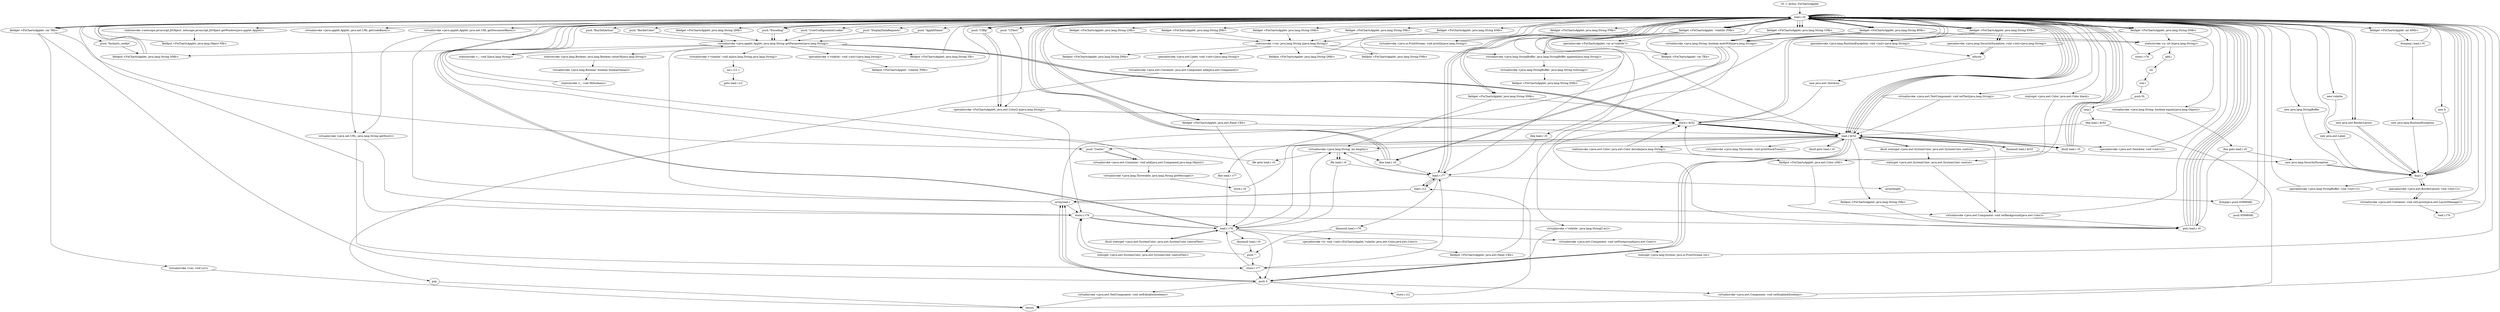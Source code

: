 digraph "" {
    "r0 := @this: FnChartsApplet"
    "load.r r0"
    "r0 := @this: FnChartsApplet"->"load.r r0";
    "push \"Encoding\""
    "load.r r0"->"push \"Encoding\"";
    "virtualinvoke <java.applet.Applet: java.lang.String getParameter(java.lang.String)>"
    "push \"Encoding\""->"virtualinvoke <java.applet.Applet: java.lang.String getParameter(java.lang.String)>";
    "staticinvoke <_: void I(java.lang.String)>"
    "virtualinvoke <java.applet.Applet: java.lang.String getParameter(java.lang.String)>"->"staticinvoke <_: void I(java.lang.String)>";
    "staticinvoke <_: void I(java.lang.String)>"->"load.r r0";
    "load.r r0"->"load.r r0";
    "push \"UserConfigurationCookie\""
    "load.r r0"->"push \"UserConfigurationCookie\"";
    "push \"UserConfigurationCookie\""->"virtualinvoke <java.applet.Applet: java.lang.String getParameter(java.lang.String)>";
    "fieldput <FnChartsApplet: java.lang.String NMb>"
    "virtualinvoke <java.applet.Applet: java.lang.String getParameter(java.lang.String)>"->"fieldput <FnChartsApplet: java.lang.String NMb>";
    "fieldput <FnChartsApplet: java.lang.String NMb>"->"load.r r0";
    "fieldget <FnChartsApplet: java.lang.String NMb>"
    "load.r r0"->"fieldget <FnChartsApplet: java.lang.String NMb>";
    "ifnull load.r r0"
    "fieldget <FnChartsApplet: java.lang.String NMb>"->"ifnull load.r r0";
    "ifnull load.r r0"->"load.r r0";
    "load.r r0"->"fieldget <FnChartsApplet: java.lang.String NMb>";
    "virtualinvoke <java.lang.String: int length()>"
    "fieldget <FnChartsApplet: java.lang.String NMb>"->"virtualinvoke <java.lang.String: int length()>";
    "ifne load.r r0"
    "virtualinvoke <java.lang.String: int length()>"->"ifne load.r r0";
    "ifne load.r r0"->"load.r r0";
    "push \"fncharts_cookie\""
    "load.r r0"->"push \"fncharts_cookie\"";
    "push \"fncharts_cookie\""->"fieldput <FnChartsApplet: java.lang.String NMb>";
    "fieldput <FnChartsApplet: java.lang.String NMb>"->"load.r r0";
    "push \"DisplayDataRequests\""
    "load.r r0"->"push \"DisplayDataRequests\"";
    "push \"DisplayDataRequests\""->"virtualinvoke <java.applet.Applet: java.lang.String getParameter(java.lang.String)>";
    "staticinvoke <java.lang.Boolean: java.lang.Boolean valueOf(java.lang.String)>"
    "virtualinvoke <java.applet.Applet: java.lang.String getParameter(java.lang.String)>"->"staticinvoke <java.lang.Boolean: java.lang.Boolean valueOf(java.lang.String)>";
    "virtualinvoke <java.lang.Boolean: boolean booleanValue()>"
    "staticinvoke <java.lang.Boolean: java.lang.Boolean valueOf(java.lang.String)>"->"virtualinvoke <java.lang.Boolean: boolean booleanValue()>";
    "staticinvoke <_: void H(boolean)>"
    "virtualinvoke <java.lang.Boolean: boolean booleanValue()>"->"staticinvoke <_: void H(boolean)>";
    "staticinvoke <_: void H(boolean)>"->"load.r r0";
    "load.r r0"->"load.r r0";
    "push \"AppletName\""
    "load.r r0"->"push \"AppletName\"";
    "push \"AppletName\""->"virtualinvoke <java.applet.Applet: java.lang.String getParameter(java.lang.String)>";
    "fieldput <FnChartsApplet: java.lang.String YIb>"
    "virtualinvoke <java.applet.Applet: java.lang.String getParameter(java.lang.String)>"->"fieldput <FnChartsApplet: java.lang.String YIb>";
    "fieldput <FnChartsApplet: java.lang.String YIb>"->"load.r r0";
    "load.r r0"->"load.r r0";
    "fieldget <FnChartsApplet: java.lang.String GMb>"
    "load.r r0"->"fieldget <FnChartsApplet: java.lang.String GMb>";
    "staticinvoke <var: java.lang.String j(java.lang.String)>"
    "fieldget <FnChartsApplet: java.lang.String GMb>"->"staticinvoke <var: java.lang.String j(java.lang.String)>";
    "fieldput <FnChartsApplet: java.lang.String DMb>"
    "staticinvoke <var: java.lang.String j(java.lang.String)>"->"fieldput <FnChartsApplet: java.lang.String DMb>";
    "fieldput <FnChartsApplet: java.lang.String DMb>"->"load.r r0";
    "load.r r0"->"load.r r0";
    "fieldget <FnChartsApplet: java.lang.String IMb>"
    "load.r r0"->"fieldget <FnChartsApplet: java.lang.String IMb>";
    "fieldget <FnChartsApplet: java.lang.String IMb>"->"staticinvoke <var: java.lang.String j(java.lang.String)>";
    "fieldput <FnChartsApplet: java.lang.String QMb>"
    "staticinvoke <var: java.lang.String j(java.lang.String)>"->"fieldput <FnChartsApplet: java.lang.String QMb>";
    "fieldput <FnChartsApplet: java.lang.String QMb>"->"load.r r0";
    "load.r r0"->"load.r r0";
    "staticinvoke <netscape.javascript.JSObject: netscape.javascript.JSObject getWindow(java.applet.Applet)>"
    "load.r r0"->"staticinvoke <netscape.javascript.JSObject: netscape.javascript.JSObject getWindow(java.applet.Applet)>";
    "fieldput <FnChartsApplet: java.lang.Object NIb>"
    "staticinvoke <netscape.javascript.JSObject: netscape.javascript.JSObject getWindow(java.applet.Applet)>"->"fieldput <FnChartsApplet: java.lang.Object NIb>";
    "fieldput <FnChartsApplet: java.lang.Object NIb>"->"load.r r0";
    "push \"BuySellAction\""
    "load.r r0"->"push \"BuySellAction\"";
    "push \"BuySellAction\""->"virtualinvoke <java.applet.Applet: java.lang.String getParameter(java.lang.String)>";
    "store.r $r52"
    "virtualinvoke <java.applet.Applet: java.lang.String getParameter(java.lang.String)>"->"store.r $r52";
    "load.r $r52"
    "store.r $r52"->"load.r $r52";
    "ifnull goto load.r r0"
    "load.r $r52"->"ifnull goto load.r r0";
    "ifnull goto load.r r0"->"load.r $r52";
    "load.r $r52"->"virtualinvoke <java.lang.String: int length()>";
    "ifle goto load.r r0"
    "virtualinvoke <java.lang.String: int length()>"->"ifle goto load.r r0";
    "ifle goto load.r r0"->"load.r r0";
    "load.r r0"->"load.r $r52";
    "fieldput <FnChartsApplet: java.lang.String rMb>"
    "load.r $r52"->"fieldput <FnChartsApplet: java.lang.String rMb>";
    "goto load.r r0"
    "fieldput <FnChartsApplet: java.lang.String rMb>"->"goto load.r r0";
    "goto load.r r0"->"load.r r0";
    "new java.lang.StringBuffer"
    "load.r r0"->"new java.lang.StringBuffer";
    "dup1.r"
    "new java.lang.StringBuffer"->"dup1.r";
    "specialinvoke <java.lang.StringBuffer: void <init>()>"
    "dup1.r"->"specialinvoke <java.lang.StringBuffer: void <init>()>";
    "specialinvoke <java.lang.StringBuffer: void <init>()>"->"load.r r0";
    "fieldget <FnChartsApplet: java.lang.String KMb>"
    "load.r r0"->"fieldget <FnChartsApplet: java.lang.String KMb>";
    "fieldget <FnChartsApplet: java.lang.String KMb>"->"staticinvoke <var: java.lang.String j(java.lang.String)>";
    "virtualinvoke <java.lang.StringBuffer: java.lang.StringBuffer append(java.lang.String)>"
    "staticinvoke <var: java.lang.String j(java.lang.String)>"->"virtualinvoke <java.lang.StringBuffer: java.lang.StringBuffer append(java.lang.String)>";
    "virtualinvoke <java.lang.StringBuffer: java.lang.StringBuffer append(java.lang.String)>"->"load.r r0";
    "fieldget <FnChartsApplet: java.lang.String DMb>"
    "load.r r0"->"fieldget <FnChartsApplet: java.lang.String DMb>";
    "fieldget <FnChartsApplet: java.lang.String DMb>"->"virtualinvoke <java.lang.StringBuffer: java.lang.StringBuffer append(java.lang.String)>";
    "virtualinvoke <java.lang.StringBuffer: java.lang.String toString()>"
    "virtualinvoke <java.lang.StringBuffer: java.lang.StringBuffer append(java.lang.String)>"->"virtualinvoke <java.lang.StringBuffer: java.lang.String toString()>";
    "fieldput <FnChartsApplet: java.lang.String EMb>"
    "virtualinvoke <java.lang.StringBuffer: java.lang.String toString()>"->"fieldput <FnChartsApplet: java.lang.String EMb>";
    "fieldput <FnChartsApplet: java.lang.String EMb>"->"load.r r0";
    "load.r r0"->"load.r r0";
    "fieldget <FnChartsApplet: java.lang.String LMb>"
    "load.r r0"->"fieldget <FnChartsApplet: java.lang.String LMb>";
    "fieldget <FnChartsApplet: java.lang.String LMb>"->"staticinvoke <var: java.lang.String j(java.lang.String)>";
    "fieldput <FnChartsApplet: java.lang.String FMb>"
    "staticinvoke <var: java.lang.String j(java.lang.String)>"->"fieldput <FnChartsApplet: java.lang.String FMb>";
    "fieldput <FnChartsApplet: java.lang.String FMb>"->"load.r r0";
    "push \"BorderColor\""
    "load.r r0"->"push \"BorderColor\"";
    "push \"BorderColor\""->"virtualinvoke <java.applet.Applet: java.lang.String getParameter(java.lang.String)>";
    "virtualinvoke <java.applet.Applet: java.lang.String getParameter(java.lang.String)>"->"store.r $r52";
    "store.r $r52"->"load.r $r52";
    "load.r $r52"->"ifnull load.r r0";
    "ifnull load.r r0"->"load.r r0";
    "load.r r0"->"load.r $r52";
    "staticinvoke <java.awt.Color: java.awt.Color decode(java.lang.String)>"
    "load.r $r52"->"staticinvoke <java.awt.Color: java.awt.Color decode(java.lang.String)>";
    "fieldput <FnChartsApplet: java.awt.Color yMb>"
    "staticinvoke <java.awt.Color: java.awt.Color decode(java.lang.String)>"->"fieldput <FnChartsApplet: java.awt.Color yMb>";
    "fieldput <FnChartsApplet: java.awt.Color yMb>"->"goto load.r r0";
    "goto load.r r0"->"load.r r0";
    "load.r r0"->"load.r r0";
    "fieldget <FnChartsApplet: java.lang.String QMb>"
    "load.r r0"->"fieldget <FnChartsApplet: java.lang.String QMb>";
    "fieldget <FnChartsApplet: java.lang.String QMb>"->"virtualinvoke <java.applet.Applet: java.lang.String getParameter(java.lang.String)>";
    "virtualinvoke <java.applet.Applet: java.lang.String getParameter(java.lang.String)>"->"store.r $r52";
    "store.r $r52"->"load.r $r52";
    "ifnonnull load.r $r52"
    "load.r $r52"->"ifnonnull load.r $r52";
    "new java.lang.SecurityException"
    "ifnonnull load.r $r52"->"new java.lang.SecurityException";
    "new java.lang.SecurityException"->"dup1.r";
    "dup1.r"->"load.r r0";
    "fieldget <FnChartsApplet: java.lang.String EMb>"
    "load.r r0"->"fieldget <FnChartsApplet: java.lang.String EMb>";
    "specialinvoke <java.lang.SecurityException: void <init>(java.lang.String)>"
    "fieldget <FnChartsApplet: java.lang.String EMb>"->"specialinvoke <java.lang.SecurityException: void <init>(java.lang.String)>";
    "athrow"
    "specialinvoke <java.lang.SecurityException: void <init>(java.lang.String)>"->"athrow";
    "new java.awt.TextArea"
    "athrow"->"new java.awt.TextArea";
    "new java.awt.TextArea"->"store.r $r52";
    "store.r $r52"->"load.r $r52";
    "specialinvoke <java.awt.TextArea: void <init>()>"
    "load.r $r52"->"specialinvoke <java.awt.TextArea: void <init>()>";
    "specialinvoke <java.awt.TextArea: void <init>()>"->"load.r r0";
    "new java.awt.BorderLayout"
    "load.r r0"->"new java.awt.BorderLayout";
    "new java.awt.BorderLayout"->"dup1.r";
    "specialinvoke <java.awt.BorderLayout: void <init>()>"
    "dup1.r"->"specialinvoke <java.awt.BorderLayout: void <init>()>";
    "virtualinvoke <java.awt.Container: void setLayout(java.awt.LayoutManager)>"
    "specialinvoke <java.awt.BorderLayout: void <init>()>"->"virtualinvoke <java.awt.Container: void setLayout(java.awt.LayoutManager)>";
    "virtualinvoke <java.awt.Container: void setLayout(java.awt.LayoutManager)>"->"load.r r0";
    "load.r r0"->"load.r $r52";
    "push \"Center\""
    "load.r $r52"->"push \"Center\"";
    "virtualinvoke <java.awt.Container: void add(java.awt.Component,java.lang.Object)>"
    "push \"Center\""->"virtualinvoke <java.awt.Container: void add(java.awt.Component,java.lang.Object)>";
    "virtualinvoke <java.lang.Throwable: java.lang.String getMessage()>"
    "virtualinvoke <java.awt.Container: void add(java.awt.Component,java.lang.Object)>"->"virtualinvoke <java.lang.Throwable: java.lang.String getMessage()>";
    "store.r r0"
    "virtualinvoke <java.lang.Throwable: java.lang.String getMessage()>"->"store.r r0";
    "store.r r0"->"load.r $r52";
    "load.r $r52"->"load.r r0";
    "virtualinvoke <java.awt.TextComponent: void setText(java.lang.String)>"
    "load.r r0"->"virtualinvoke <java.awt.TextComponent: void setText(java.lang.String)>";
    "virtualinvoke <java.awt.TextComponent: void setText(java.lang.String)>"->"load.r $r52";
    "push 0"
    "load.r $r52"->"push 0";
    "virtualinvoke <java.awt.TextComponent: void setEditable(boolean)>"
    "push 0"->"virtualinvoke <java.awt.TextComponent: void setEditable(boolean)>";
    "return"
    "virtualinvoke <java.awt.TextComponent: void setEditable(boolean)>"->"return";
    "ifnonnull load.r $r52"->"load.r $r52";
    "load.r $r52"->"load.r r0";
    "load.r r0"->"fieldget <FnChartsApplet: java.lang.String DMb>";
    "virtualinvoke <java.lang.String: boolean equals(java.lang.Object)>"
    "fieldget <FnChartsApplet: java.lang.String DMb>"->"virtualinvoke <java.lang.String: boolean equals(java.lang.Object)>";
    "ifne goto load.r r0"
    "virtualinvoke <java.lang.String: boolean equals(java.lang.Object)>"->"ifne goto load.r r0";
    "ifne goto load.r r0"->"new java.lang.SecurityException";
    "new java.lang.SecurityException"->"dup1.r";
    "dup1.r"->"load.r r0";
    "load.r r0"->"fieldget <FnChartsApplet: java.lang.String EMb>";
    "fieldget <FnChartsApplet: java.lang.String EMb>"->"specialinvoke <java.lang.SecurityException: void <init>(java.lang.String)>";
    "specialinvoke <java.lang.SecurityException: void <init>(java.lang.String)>"->"athrow";
    "ifne goto load.r r0"->"goto load.r r0";
    "goto load.r r0"->"load.r r0";
    "push \"UIBg\""
    "load.r r0"->"push \"UIBg\"";
    "specialinvoke <FnChartsApplet: java.awt.Color[] a(java.lang.String)>"
    "push \"UIBg\""->"specialinvoke <FnChartsApplet: java.awt.Color[] a(java.lang.String)>";
    "specialinvoke <FnChartsApplet: java.awt.Color[] a(java.lang.String)>"->"store.r $r52";
    "store.r $r52"->"load.r r0";
    "virtualinvoke <java.applet.Applet: java.net.URL getDocumentBase()>"
    "load.r r0"->"virtualinvoke <java.applet.Applet: java.net.URL getDocumentBase()>";
    "virtualinvoke <java.net.URL: java.lang.String getHost()>"
    "virtualinvoke <java.applet.Applet: java.net.URL getDocumentBase()>"->"virtualinvoke <java.net.URL: java.lang.String getHost()>";
    "store.r r76"
    "virtualinvoke <java.net.URL: java.lang.String getHost()>"->"store.r r76";
    "load.r r76"
    "store.r r76"->"load.r r76";
    "ifnonnull load.r r0"
    "load.r r76"->"ifnonnull load.r r0";
    "push \"\""
    "ifnonnull load.r r0"->"push \"\"";
    "push \"\""->"store.r r76";
    "store.r r76"->"load.r r0";
    "virtualinvoke <java.applet.Applet: java.net.URL getCodeBase()>"
    "load.r r0"->"virtualinvoke <java.applet.Applet: java.net.URL getCodeBase()>";
    "virtualinvoke <java.applet.Applet: java.net.URL getCodeBase()>"->"virtualinvoke <java.net.URL: java.lang.String getHost()>";
    "store.r r77"
    "virtualinvoke <java.net.URL: java.lang.String getHost()>"->"store.r r77";
    "load.r r77"
    "store.r r77"->"load.r r77";
    "ifnonnull load.r r76"
    "load.r r77"->"ifnonnull load.r r76";
    "ifnonnull load.r r76"->"push \"\"";
    "push \"\""->"store.r r77";
    "store.r r77"->"load.r r76";
    "load.r r76"->"virtualinvoke <java.lang.String: int length()>";
    "ifle load.r r0"
    "virtualinvoke <java.lang.String: int length()>"->"ifle load.r r0";
    "ifle load.r r0"->"load.r r77";
    "load.r r77"->"virtualinvoke <java.lang.String: int length()>";
    "virtualinvoke <java.lang.String: int length()>"->"ifle load.r r0";
    "ifle load.r r0"->"load.r r76";
    "load.r r76"->"load.r r0";
    "fieldget <FnChartsApplet: java.lang.String BMb>"
    "load.r r0"->"fieldget <FnChartsApplet: java.lang.String BMb>";
    "virtualinvoke <java.lang.String: boolean endsWith(java.lang.String)>"
    "fieldget <FnChartsApplet: java.lang.String BMb>"->"virtualinvoke <java.lang.String: boolean endsWith(java.lang.String)>";
    "ifne load.r r77"
    "virtualinvoke <java.lang.String: boolean endsWith(java.lang.String)>"->"ifne load.r r77";
    "ifne load.r r77"->"load.r r76";
    "load.r r76"->"load.r r0";
    "fieldget <FnChartsApplet: java.lang.String CMb>"
    "load.r r0"->"fieldget <FnChartsApplet: java.lang.String CMb>";
    "fieldget <FnChartsApplet: java.lang.String CMb>"->"virtualinvoke <java.lang.String: boolean endsWith(java.lang.String)>";
    "ifeq load.r r0"
    "virtualinvoke <java.lang.String: boolean endsWith(java.lang.String)>"->"ifeq load.r r0";
    "ifeq load.r r0"->"load.r r77";
    "load.r r77"->"load.r r0";
    "load.r r0"->"fieldget <FnChartsApplet: java.lang.String BMb>";
    "fieldget <FnChartsApplet: java.lang.String BMb>"->"virtualinvoke <java.lang.String: boolean endsWith(java.lang.String)>";
    "virtualinvoke <java.lang.String: boolean endsWith(java.lang.String)>"->"ifne load.r r0";
    "ifne load.r r0"->"load.r r77";
    "load.r r77"->"load.r r0";
    "load.r r0"->"fieldget <FnChartsApplet: java.lang.String CMb>";
    "fieldget <FnChartsApplet: java.lang.String CMb>"->"virtualinvoke <java.lang.String: boolean endsWith(java.lang.String)>";
    "virtualinvoke <java.lang.String: boolean endsWith(java.lang.String)>"->"ifne load.r r0";
    "ifne load.r r0"->"load.r r0";
    "new java.awt.Label"
    "load.r r0"->"new java.awt.Label";
    "new java.awt.Label"->"dup1.r";
    "dup1.r"->"load.r r0";
    "fieldget <FnChartsApplet: java.lang.String JMb>"
    "load.r r0"->"fieldget <FnChartsApplet: java.lang.String JMb>";
    "fieldget <FnChartsApplet: java.lang.String JMb>"->"staticinvoke <var: java.lang.String j(java.lang.String)>";
    "specialinvoke <java.awt.Label: void <init>(java.lang.String)>"
    "staticinvoke <var: java.lang.String j(java.lang.String)>"->"specialinvoke <java.awt.Label: void <init>(java.lang.String)>";
    "virtualinvoke <java.awt.Container: java.awt.Component add(java.awt.Component)>"
    "specialinvoke <java.awt.Label: void <init>(java.lang.String)>"->"virtualinvoke <java.awt.Container: java.awt.Component add(java.awt.Component)>";
    "pop"
    "virtualinvoke <java.awt.Container: java.awt.Component add(java.awt.Component)>"->"pop";
    "pop"->"return";
    "ifne load.r r0"->"load.r r0";
    "load.r r0"->"fieldget <FnChartsApplet: java.lang.String DMb>";
    "staticinvoke <a: int b(java.lang.String)>"
    "fieldget <FnChartsApplet: java.lang.String DMb>"->"staticinvoke <a: int b(java.lang.String)>";
    "store.i r76"
    "staticinvoke <a: int b(java.lang.String)>"->"store.i r76";
    "store.i r76"->"load.r r0";
    "new volatile"
    "load.r r0"->"new volatile";
    "new volatile"->"dup1.r";
    "dup1.r"->"load.r r0";
    "load.r r0"->"push \"Encoding\"";
    "push \"Encoding\""->"virtualinvoke <java.applet.Applet: java.lang.String getParameter(java.lang.String)>";
    "specialinvoke <'volatile': void <init>(java.lang.String)>"
    "virtualinvoke <java.applet.Applet: java.lang.String getParameter(java.lang.String)>"->"specialinvoke <'volatile': void <init>(java.lang.String)>";
    "fieldput <FnChartsApplet: 'volatile' PMb>"
    "specialinvoke <'volatile': void <init>(java.lang.String)>"->"fieldput <FnChartsApplet: 'volatile' PMb>";
    "fieldput <FnChartsApplet: 'volatile' PMb>"->"load.r r0";
    "fieldget <FnChartsApplet: 'volatile' PMb>"
    "load.r r0"->"fieldget <FnChartsApplet: 'volatile' PMb>";
    "virtualinvoke <'volatile': java.lang.String[] m()>"
    "fieldget <FnChartsApplet: 'volatile' PMb>"->"virtualinvoke <'volatile': java.lang.String[] m()>";
    "virtualinvoke <'volatile': java.lang.String[] m()>"->"store.r r77";
    "store.r r77"->"push 0";
    "store.i i12"
    "push 0"->"store.i i12";
    "load.i i12"
    "store.i i12"->"load.i i12";
    "load.i i12"->"load.r r77";
    "arraylength"
    "load.r r77"->"arraylength";
    "ifcmpge.i push 6599848L"
    "arraylength"->"ifcmpge.i push 6599848L";
    "ifcmpge.i push 6599848L"->"load.r r0";
    "load.r r0"->"fieldget <FnChartsApplet: 'volatile' PMb>";
    "fieldget <FnChartsApplet: 'volatile' PMb>"->"load.r r77";
    "load.r r77"->"load.i i12";
    "arrayread.r"
    "load.i i12"->"arrayread.r";
    "arrayread.r"->"load.r r0";
    "load.r r0"->"load.r r77";
    "load.r r77"->"load.i i12";
    "load.i i12"->"arrayread.r";
    "arrayread.r"->"virtualinvoke <java.applet.Applet: java.lang.String getParameter(java.lang.String)>";
    "virtualinvoke <'volatile': void a(java.lang.String,java.lang.String)>"
    "virtualinvoke <java.applet.Applet: java.lang.String getParameter(java.lang.String)>"->"virtualinvoke <'volatile': void a(java.lang.String,java.lang.String)>";
    "inc.i i12 1"
    "virtualinvoke <'volatile': void a(java.lang.String,java.lang.String)>"->"inc.i i12 1";
    "goto load.i i12"
    "inc.i i12 1"->"goto load.i i12";
    "push 6599848L"
    "ifcmpge.i push 6599848L"->"push 6599848L";
    "push 6599848L"->"load.r r0";
    "load.r r0"->"fieldget <FnChartsApplet: java.lang.String BMb>";
    "fieldget <FnChartsApplet: java.lang.String BMb>"->"staticinvoke <a: int b(java.lang.String)>";
    "staticinvoke <a: int b(java.lang.String)>"->"load.r r0";
    "load.r r0"->"fieldget <FnChartsApplet: java.lang.String CMb>";
    "fieldget <FnChartsApplet: java.lang.String CMb>"->"staticinvoke <a: int b(java.lang.String)>";
    "add.i"
    "staticinvoke <a: int b(java.lang.String)>"->"add.i";
    "i2l"
    "add.i"->"i2l";
    "sub.l"
    "i2l"->"sub.l";
    "push 0L"
    "sub.l"->"push 0L";
    "cmp.l"
    "push 0L"->"cmp.l";
    "ifeq load.r $r52"
    "cmp.l"->"ifeq load.r $r52";
    "ifeq load.r $r52"->"return";
    "ifeq load.r $r52"->"load.r $r52";
    "load.r $r52"->"ifnull load.r r0";
    "ifnull load.r r0"->"load.r r0";
    "load.r r0"->"load.r $r52";
    "load.r $r52"->"push 0";
    "push 0"->"arrayread.r";
    "virtualinvoke <java.awt.Component: void setBackground(java.awt.Color)>"
    "arrayread.r"->"virtualinvoke <java.awt.Component: void setBackground(java.awt.Color)>";
    "virtualinvoke <java.awt.Component: void setBackground(java.awt.Color)>"->"goto load.r r0";
    "goto load.r r0"->"load.r r0";
    "load.r r0"->"new java.awt.BorderLayout";
    "new java.awt.BorderLayout"->"dup1.r";
    "dup1.r"->"specialinvoke <java.awt.BorderLayout: void <init>()>";
    "specialinvoke <java.awt.BorderLayout: void <init>()>"->"virtualinvoke <java.awt.Container: void setLayout(java.awt.LayoutManager)>";
    "load.i r76"
    "virtualinvoke <java.awt.Container: void setLayout(java.awt.LayoutManager)>"->"load.i r76";
    "load.i r76"->"load.r r0";
    "fieldget <FnChartsApplet: int HMb>"
    "load.r r0"->"fieldget <FnChartsApplet: int HMb>";
    "ifcmpeq.i load.r r0"
    "fieldget <FnChartsApplet: int HMb>"->"ifcmpeq.i load.r r0";
    "new java.lang.RuntimeException"
    "ifcmpeq.i load.r r0"->"new java.lang.RuntimeException";
    "new java.lang.RuntimeException"->"dup1.r";
    "dup1.r"->"load.r r0";
    "load.r r0"->"fieldget <FnChartsApplet: java.lang.String EMb>";
    "specialinvoke <java.lang.RuntimeException: void <init>(java.lang.String)>"
    "fieldget <FnChartsApplet: java.lang.String EMb>"->"specialinvoke <java.lang.RuntimeException: void <init>(java.lang.String)>";
    "specialinvoke <java.lang.RuntimeException: void <init>(java.lang.String)>"->"athrow";
    "ifcmpeq.i load.r r0"->"load.r r0";
    "load.r r0"->"load.r r0";
    "load.r r0"->"load.r r0";
    "load.r r0"->"fieldget <FnChartsApplet: 'volatile' PMb>";
    "specialinvoke <FnChartsApplet: var a('volatile')>"
    "fieldget <FnChartsApplet: 'volatile' PMb>"->"specialinvoke <FnChartsApplet: var a('volatile')>";
    "fieldput <FnChartsApplet: var TKb>"
    "specialinvoke <FnChartsApplet: var a('volatile')>"->"fieldput <FnChartsApplet: var TKb>";
    "fieldput <FnChartsApplet: var TKb>"->"load.r r0";
    "load.r r0"->"push \"UIBg\"";
    "push \"UIBg\""->"specialinvoke <FnChartsApplet: java.awt.Color[] a(java.lang.String)>";
    "specialinvoke <FnChartsApplet: java.awt.Color[] a(java.lang.String)>"->"store.r $r52";
    "store.r $r52"->"load.r $r52";
    "ifnull staticget <java.awt.SystemColor: java.awt.SystemColor control>"
    "load.r $r52"->"ifnull staticget <java.awt.SystemColor: java.awt.SystemColor control>";
    "ifnull staticget <java.awt.SystemColor: java.awt.SystemColor control>"->"load.r $r52";
    "load.r $r52"->"push 0";
    "push 0"->"arrayread.r";
    "arrayread.r"->"store.r $r52";
    "store.r $r52"->"goto load.r r0";
    "goto load.r r0"->"load.r r0";
    "push \"UIText\""
    "load.r r0"->"push \"UIText\"";
    "push \"UIText\""->"specialinvoke <FnChartsApplet: java.awt.Color[] a(java.lang.String)>";
    "specialinvoke <FnChartsApplet: java.awt.Color[] a(java.lang.String)>"->"store.r r76";
    "store.r r76"->"load.r r76";
    "ifnull staticget <java.awt.SystemColor: java.awt.SystemColor controlText>"
    "load.r r76"->"ifnull staticget <java.awt.SystemColor: java.awt.SystemColor controlText>";
    "ifnull staticget <java.awt.SystemColor: java.awt.SystemColor controlText>"->"load.r r76";
    "load.r r76"->"push 0";
    "push 0"->"arrayread.r";
    "arrayread.r"->"store.r r76";
    "store.r r76"->"goto load.r r0";
    "goto load.r r0"->"load.r r0";
    "new b"
    "load.r r0"->"new b";
    "new b"->"dup1.r";
    "dup1.r"->"load.r r0";
    "load.r r0"->"load.r r0";
    "load.r r0"->"fieldget <FnChartsApplet: 'volatile' PMb>";
    "fieldget <FnChartsApplet: 'volatile' PMb>"->"load.r $r52";
    "load.r $r52"->"load.r r76";
    "specialinvoke <b: void <init>(FnChartsApplet,'volatile',java.awt.Color,java.awt.Color)>"
    "load.r r76"->"specialinvoke <b: void <init>(FnChartsApplet,'volatile',java.awt.Color,java.awt.Color)>";
    "fieldput <FnChartsApplet: java.awt.Panel UKb>"
    "specialinvoke <b: void <init>(FnChartsApplet,'volatile',java.awt.Color,java.awt.Color)>"->"fieldput <FnChartsApplet: java.awt.Panel UKb>";
    "fieldput <FnChartsApplet: java.awt.Panel UKb>"->"load.r r0";
    "fieldget <FnChartsApplet: java.awt.Panel UKb>"
    "load.r r0"->"fieldget <FnChartsApplet: java.awt.Panel UKb>";
    "fieldget <FnChartsApplet: java.awt.Panel UKb>"->"load.r $r52";
    "load.r $r52"->"virtualinvoke <java.awt.Component: void setBackground(java.awt.Color)>";
    "virtualinvoke <java.awt.Component: void setBackground(java.awt.Color)>"->"load.r r0";
    "load.r r0"->"fieldget <FnChartsApplet: java.awt.Panel UKb>";
    "fieldget <FnChartsApplet: java.awt.Panel UKb>"->"load.r r76";
    "virtualinvoke <java.awt.Component: void setForeground(java.awt.Color)>"
    "load.r r76"->"virtualinvoke <java.awt.Component: void setForeground(java.awt.Color)>";
    "staticget <java.lang.System: java.io.PrintStream out>"
    "virtualinvoke <java.awt.Component: void setForeground(java.awt.Color)>"->"staticget <java.lang.System: java.io.PrintStream out>";
    "staticget <java.lang.System: java.io.PrintStream out>"->"load.r r0";
    "fieldget <FnChartsApplet: java.lang.String FMb>"
    "load.r r0"->"fieldget <FnChartsApplet: java.lang.String FMb>";
    "virtualinvoke <java.io.PrintStream: void println(java.lang.String)>"
    "fieldget <FnChartsApplet: java.lang.String FMb>"->"virtualinvoke <java.io.PrintStream: void println(java.lang.String)>";
    "virtualinvoke <java.io.PrintStream: void println(java.lang.String)>"->"load.r r0";
    "fieldget <FnChartsApplet: var TKb>"
    "load.r r0"->"fieldget <FnChartsApplet: var TKb>";
    "fieldget <FnChartsApplet: var TKb>"->"push 0";
    "virtualinvoke <java.awt.Component: void setEnabled(boolean)>"
    "push 0"->"virtualinvoke <java.awt.Component: void setEnabled(boolean)>";
    "virtualinvoke <java.awt.Component: void setEnabled(boolean)>"->"load.r r0";
    "load.r r0"->"load.r r0";
    "load.r r0"->"fieldget <FnChartsApplet: var TKb>";
    "fieldget <FnChartsApplet: var TKb>"->"push \"Center\"";
    "push \"Center\""->"virtualinvoke <java.awt.Container: void add(java.awt.Component,java.lang.Object)>";
    "virtualinvoke <java.awt.Container: void add(java.awt.Component,java.lang.Object)>"->"load.r r0";
    "load.r r0"->"fieldget <FnChartsApplet: var TKb>";
    "virtualinvoke <var: void yc()>"
    "fieldget <FnChartsApplet: var TKb>"->"virtualinvoke <var: void yc()>";
    "virtualinvoke <var: void yc()>"->"return";
    "staticget <java.awt.SystemColor: java.awt.SystemColor controlText>"
    "ifnull staticget <java.awt.SystemColor: java.awt.SystemColor controlText>"->"staticget <java.awt.SystemColor: java.awt.SystemColor controlText>";
    "staticget <java.awt.SystemColor: java.awt.SystemColor controlText>"->"store.r r76";
    "staticget <java.awt.SystemColor: java.awt.SystemColor control>"
    "ifnull staticget <java.awt.SystemColor: java.awt.SystemColor control>"->"staticget <java.awt.SystemColor: java.awt.SystemColor control>";
    "staticget <java.awt.SystemColor: java.awt.SystemColor control>"->"store.r $r52";
    "ifnull load.r r0"->"load.r r0";
    "load.r r0"->"staticget <java.awt.SystemColor: java.awt.SystemColor control>";
    "staticget <java.awt.SystemColor: java.awt.SystemColor control>"->"virtualinvoke <java.awt.Component: void setBackground(java.awt.Color)>";
    "staticinvoke <java.awt.Color: java.awt.Color decode(java.lang.String)>"->"store.r $r52";
    "store.r $r52"->"load.r r0";
    "staticget <java.awt.Color: java.awt.Color black>"
    "load.r r0"->"staticget <java.awt.Color: java.awt.Color black>";
    "staticget <java.awt.Color: java.awt.Color black>"->"fieldput <FnChartsApplet: java.awt.Color yMb>";
    "virtualinvoke <java.lang.Throwable: void printStackTrace()>"
    "load.r $r52"->"virtualinvoke <java.lang.Throwable: void printStackTrace()>";
}
